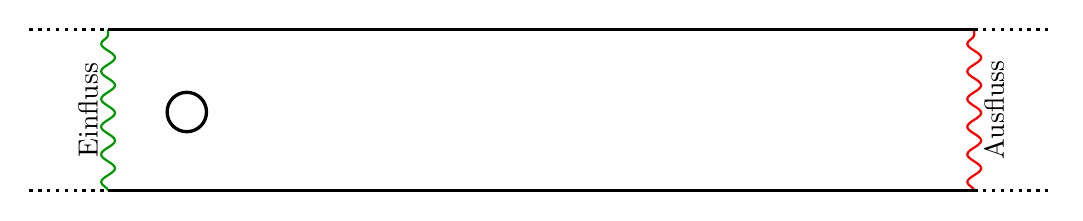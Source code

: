 \begin{tikzpicture}[scale=0.5]
\draw[thick,green!60!black,text=black,decorate,decoration=snake] (0,0) -- (0,4.1) node[pos=0.5,rotate=90,above] {Einfluss};
\draw[thick,red,text=black,decorate,decoration=snake] (22,0) -- (22,4.1) node[pos=0.5,rotate=90,below] {Ausfluss};
\draw[very thick] (0,0) -- (22,0);
\draw[very thick] (0,4.1) -- (22,4.1);
\draw[very thick,dotted] (-2,0) -- (0,0);
\draw[very thick,dotted] (-2,4.1) -- (0,4.1);
\draw[very thick,dotted] (22,0) -- (24,0);
\draw[very thick,dotted] (22,4.1) -- (24,4.1);
\draw[very thick] (2,2) circle (0.5);
\end{tikzpicture}
